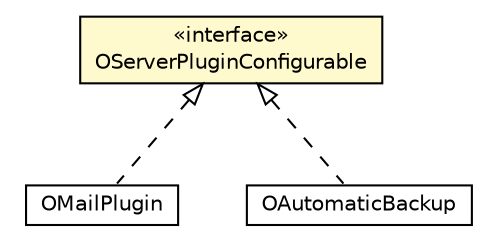 #!/usr/local/bin/dot
#
# Class diagram 
# Generated by UMLGraph version R5_6-24-gf6e263 (http://www.umlgraph.org/)
#

digraph G {
	edge [fontname="Helvetica",fontsize=10,labelfontname="Helvetica",labelfontsize=10];
	node [fontname="Helvetica",fontsize=10,shape=plaintext];
	nodesep=0.25;
	ranksep=0.5;
	// com.orientechnologies.orient.server.plugin.OServerPluginConfigurable
	c3858624 [label=<<table title="com.orientechnologies.orient.server.plugin.OServerPluginConfigurable" border="0" cellborder="1" cellspacing="0" cellpadding="2" port="p" bgcolor="lemonChiffon" href="./OServerPluginConfigurable.html">
		<tr><td><table border="0" cellspacing="0" cellpadding="1">
<tr><td align="center" balign="center"> &#171;interface&#187; </td></tr>
<tr><td align="center" balign="center"> OServerPluginConfigurable </td></tr>
		</table></td></tr>
		</table>>, URL="./OServerPluginConfigurable.html", fontname="Helvetica", fontcolor="black", fontsize=10.0];
	// com.orientechnologies.orient.server.plugin.mail.OMailPlugin
	c3858632 [label=<<table title="com.orientechnologies.orient.server.plugin.mail.OMailPlugin" border="0" cellborder="1" cellspacing="0" cellpadding="2" port="p" href="./mail/OMailPlugin.html">
		<tr><td><table border="0" cellspacing="0" cellpadding="1">
<tr><td align="center" balign="center"> OMailPlugin </td></tr>
		</table></td></tr>
		</table>>, URL="./mail/OMailPlugin.html", fontname="Helvetica", fontcolor="black", fontsize=10.0];
	// com.orientechnologies.orient.server.handler.OAutomaticBackup
	c3858640 [label=<<table title="com.orientechnologies.orient.server.handler.OAutomaticBackup" border="0" cellborder="1" cellspacing="0" cellpadding="2" port="p" href="../handler/OAutomaticBackup.html">
		<tr><td><table border="0" cellspacing="0" cellpadding="1">
<tr><td align="center" balign="center"> OAutomaticBackup </td></tr>
		</table></td></tr>
		</table>>, URL="../handler/OAutomaticBackup.html", fontname="Helvetica", fontcolor="black", fontsize=10.0];
	//com.orientechnologies.orient.server.plugin.mail.OMailPlugin implements com.orientechnologies.orient.server.plugin.OServerPluginConfigurable
	c3858624:p -> c3858632:p [dir=back,arrowtail=empty,style=dashed];
	//com.orientechnologies.orient.server.handler.OAutomaticBackup implements com.orientechnologies.orient.server.plugin.OServerPluginConfigurable
	c3858624:p -> c3858640:p [dir=back,arrowtail=empty,style=dashed];
}

